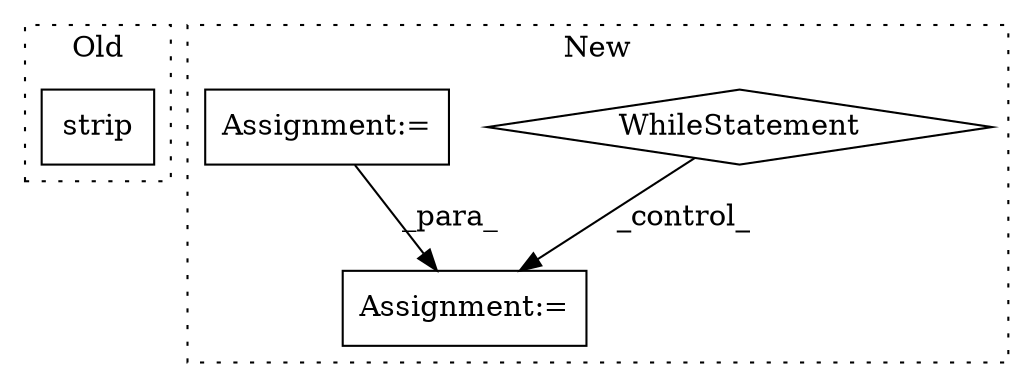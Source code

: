 digraph G {
subgraph cluster0 {
1 [label="strip" a="32" s="2667" l="7" shape="box"];
label = "Old";
style="dotted";
}
subgraph cluster1 {
2 [label="WhileStatement" a="61" s="5195,5206" l="7,2" shape="diamond"];
3 [label="Assignment:=" a="7" s="5223" l="1" shape="box"];
4 [label="Assignment:=" a="7" s="4943" l="1" shape="box"];
label = "New";
style="dotted";
}
2 -> 3 [label="_control_"];
4 -> 3 [label="_para_"];
}